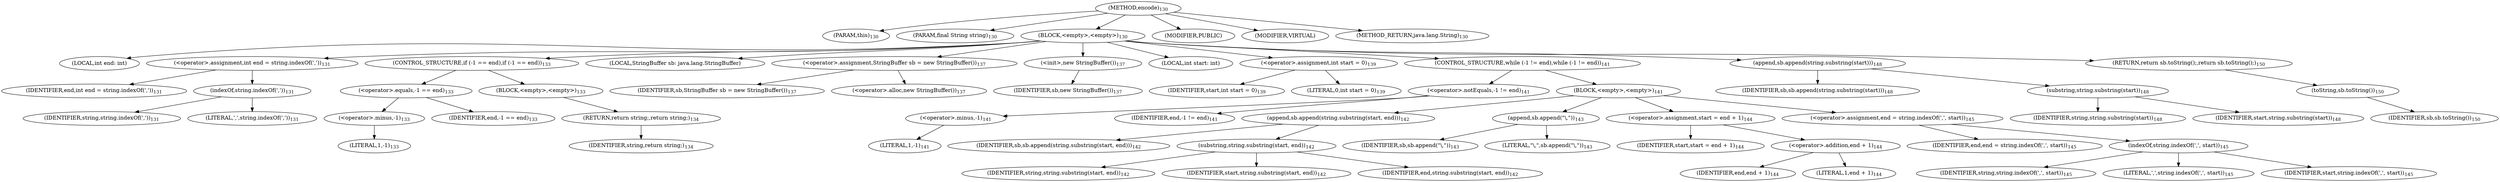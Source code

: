 digraph "encode" {  
"240" [label = <(METHOD,encode)<SUB>130</SUB>> ]
"241" [label = <(PARAM,this)<SUB>130</SUB>> ]
"242" [label = <(PARAM,final String string)<SUB>130</SUB>> ]
"243" [label = <(BLOCK,&lt;empty&gt;,&lt;empty&gt;)<SUB>130</SUB>> ]
"244" [label = <(LOCAL,int end: int)> ]
"245" [label = <(&lt;operator&gt;.assignment,int end = string.indexOf(','))<SUB>131</SUB>> ]
"246" [label = <(IDENTIFIER,end,int end = string.indexOf(','))<SUB>131</SUB>> ]
"247" [label = <(indexOf,string.indexOf(','))<SUB>131</SUB>> ]
"248" [label = <(IDENTIFIER,string,string.indexOf(','))<SUB>131</SUB>> ]
"249" [label = <(LITERAL,',',string.indexOf(','))<SUB>131</SUB>> ]
"250" [label = <(CONTROL_STRUCTURE,if (-1 == end),if (-1 == end))<SUB>133</SUB>> ]
"251" [label = <(&lt;operator&gt;.equals,-1 == end)<SUB>133</SUB>> ]
"252" [label = <(&lt;operator&gt;.minus,-1)<SUB>133</SUB>> ]
"253" [label = <(LITERAL,1,-1)<SUB>133</SUB>> ]
"254" [label = <(IDENTIFIER,end,-1 == end)<SUB>133</SUB>> ]
"255" [label = <(BLOCK,&lt;empty&gt;,&lt;empty&gt;)<SUB>133</SUB>> ]
"256" [label = <(RETURN,return string;,return string;)<SUB>134</SUB>> ]
"257" [label = <(IDENTIFIER,string,return string;)<SUB>134</SUB>> ]
"32" [label = <(LOCAL,StringBuffer sb: java.lang.StringBuffer)> ]
"258" [label = <(&lt;operator&gt;.assignment,StringBuffer sb = new StringBuffer())<SUB>137</SUB>> ]
"259" [label = <(IDENTIFIER,sb,StringBuffer sb = new StringBuffer())<SUB>137</SUB>> ]
"260" [label = <(&lt;operator&gt;.alloc,new StringBuffer())<SUB>137</SUB>> ]
"261" [label = <(&lt;init&gt;,new StringBuffer())<SUB>137</SUB>> ]
"31" [label = <(IDENTIFIER,sb,new StringBuffer())<SUB>137</SUB>> ]
"262" [label = <(LOCAL,int start: int)> ]
"263" [label = <(&lt;operator&gt;.assignment,int start = 0)<SUB>139</SUB>> ]
"264" [label = <(IDENTIFIER,start,int start = 0)<SUB>139</SUB>> ]
"265" [label = <(LITERAL,0,int start = 0)<SUB>139</SUB>> ]
"266" [label = <(CONTROL_STRUCTURE,while (-1 != end),while (-1 != end))<SUB>141</SUB>> ]
"267" [label = <(&lt;operator&gt;.notEquals,-1 != end)<SUB>141</SUB>> ]
"268" [label = <(&lt;operator&gt;.minus,-1)<SUB>141</SUB>> ]
"269" [label = <(LITERAL,1,-1)<SUB>141</SUB>> ]
"270" [label = <(IDENTIFIER,end,-1 != end)<SUB>141</SUB>> ]
"271" [label = <(BLOCK,&lt;empty&gt;,&lt;empty&gt;)<SUB>141</SUB>> ]
"272" [label = <(append,sb.append(string.substring(start, end)))<SUB>142</SUB>> ]
"273" [label = <(IDENTIFIER,sb,sb.append(string.substring(start, end)))<SUB>142</SUB>> ]
"274" [label = <(substring,string.substring(start, end))<SUB>142</SUB>> ]
"275" [label = <(IDENTIFIER,string,string.substring(start, end))<SUB>142</SUB>> ]
"276" [label = <(IDENTIFIER,start,string.substring(start, end))<SUB>142</SUB>> ]
"277" [label = <(IDENTIFIER,end,string.substring(start, end))<SUB>142</SUB>> ]
"278" [label = <(append,sb.append(&quot;\\,&quot;))<SUB>143</SUB>> ]
"279" [label = <(IDENTIFIER,sb,sb.append(&quot;\\,&quot;))<SUB>143</SUB>> ]
"280" [label = <(LITERAL,&quot;\\,&quot;,sb.append(&quot;\\,&quot;))<SUB>143</SUB>> ]
"281" [label = <(&lt;operator&gt;.assignment,start = end + 1)<SUB>144</SUB>> ]
"282" [label = <(IDENTIFIER,start,start = end + 1)<SUB>144</SUB>> ]
"283" [label = <(&lt;operator&gt;.addition,end + 1)<SUB>144</SUB>> ]
"284" [label = <(IDENTIFIER,end,end + 1)<SUB>144</SUB>> ]
"285" [label = <(LITERAL,1,end + 1)<SUB>144</SUB>> ]
"286" [label = <(&lt;operator&gt;.assignment,end = string.indexOf(',', start))<SUB>145</SUB>> ]
"287" [label = <(IDENTIFIER,end,end = string.indexOf(',', start))<SUB>145</SUB>> ]
"288" [label = <(indexOf,string.indexOf(',', start))<SUB>145</SUB>> ]
"289" [label = <(IDENTIFIER,string,string.indexOf(',', start))<SUB>145</SUB>> ]
"290" [label = <(LITERAL,',',string.indexOf(',', start))<SUB>145</SUB>> ]
"291" [label = <(IDENTIFIER,start,string.indexOf(',', start))<SUB>145</SUB>> ]
"292" [label = <(append,sb.append(string.substring(start)))<SUB>148</SUB>> ]
"293" [label = <(IDENTIFIER,sb,sb.append(string.substring(start)))<SUB>148</SUB>> ]
"294" [label = <(substring,string.substring(start))<SUB>148</SUB>> ]
"295" [label = <(IDENTIFIER,string,string.substring(start))<SUB>148</SUB>> ]
"296" [label = <(IDENTIFIER,start,string.substring(start))<SUB>148</SUB>> ]
"297" [label = <(RETURN,return sb.toString();,return sb.toString();)<SUB>150</SUB>> ]
"298" [label = <(toString,sb.toString())<SUB>150</SUB>> ]
"299" [label = <(IDENTIFIER,sb,sb.toString())<SUB>150</SUB>> ]
"300" [label = <(MODIFIER,PUBLIC)> ]
"301" [label = <(MODIFIER,VIRTUAL)> ]
"302" [label = <(METHOD_RETURN,java.lang.String)<SUB>130</SUB>> ]
  "240" -> "241" 
  "240" -> "242" 
  "240" -> "243" 
  "240" -> "300" 
  "240" -> "301" 
  "240" -> "302" 
  "243" -> "244" 
  "243" -> "245" 
  "243" -> "250" 
  "243" -> "32" 
  "243" -> "258" 
  "243" -> "261" 
  "243" -> "262" 
  "243" -> "263" 
  "243" -> "266" 
  "243" -> "292" 
  "243" -> "297" 
  "245" -> "246" 
  "245" -> "247" 
  "247" -> "248" 
  "247" -> "249" 
  "250" -> "251" 
  "250" -> "255" 
  "251" -> "252" 
  "251" -> "254" 
  "252" -> "253" 
  "255" -> "256" 
  "256" -> "257" 
  "258" -> "259" 
  "258" -> "260" 
  "261" -> "31" 
  "263" -> "264" 
  "263" -> "265" 
  "266" -> "267" 
  "266" -> "271" 
  "267" -> "268" 
  "267" -> "270" 
  "268" -> "269" 
  "271" -> "272" 
  "271" -> "278" 
  "271" -> "281" 
  "271" -> "286" 
  "272" -> "273" 
  "272" -> "274" 
  "274" -> "275" 
  "274" -> "276" 
  "274" -> "277" 
  "278" -> "279" 
  "278" -> "280" 
  "281" -> "282" 
  "281" -> "283" 
  "283" -> "284" 
  "283" -> "285" 
  "286" -> "287" 
  "286" -> "288" 
  "288" -> "289" 
  "288" -> "290" 
  "288" -> "291" 
  "292" -> "293" 
  "292" -> "294" 
  "294" -> "295" 
  "294" -> "296" 
  "297" -> "298" 
  "298" -> "299" 
}

